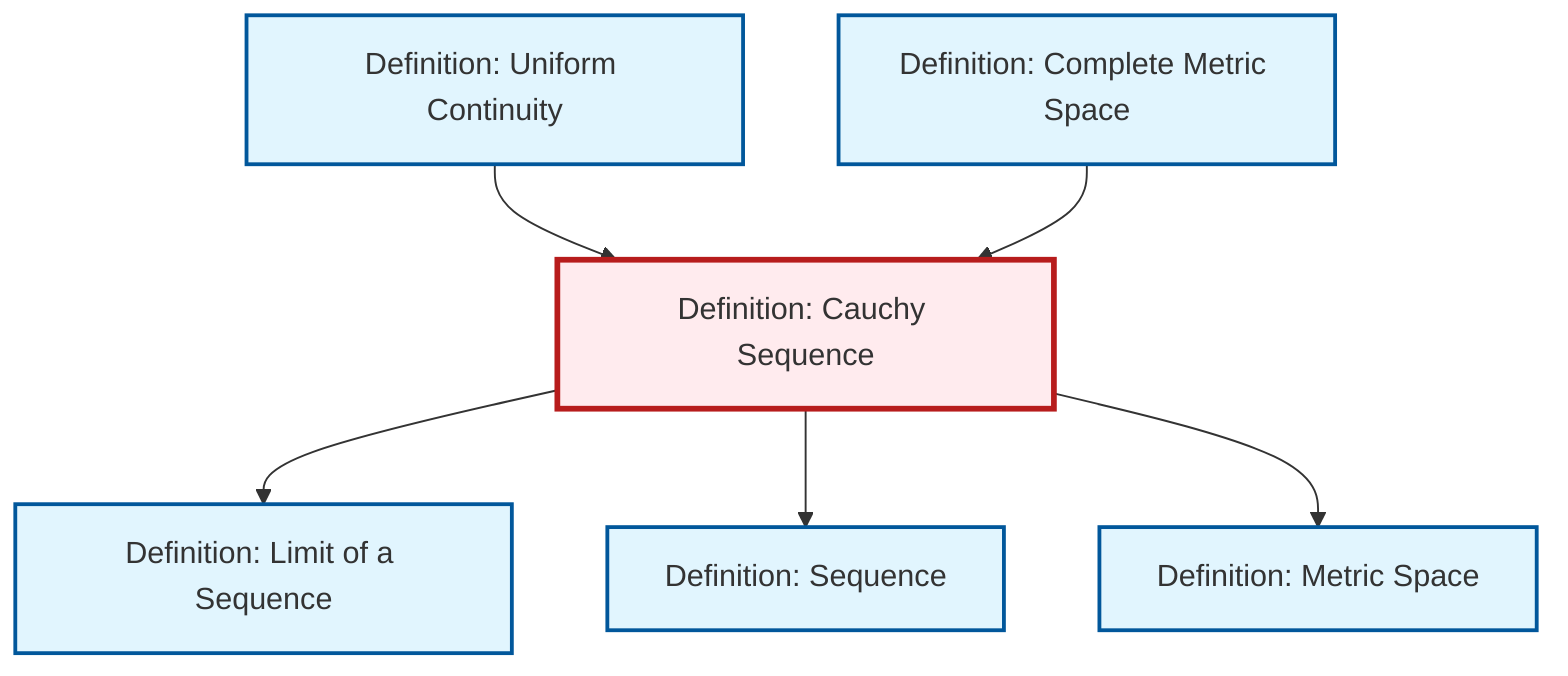 graph TD
    classDef definition fill:#e1f5fe,stroke:#01579b,stroke-width:2px
    classDef theorem fill:#f3e5f5,stroke:#4a148c,stroke-width:2px
    classDef axiom fill:#fff3e0,stroke:#e65100,stroke-width:2px
    classDef example fill:#e8f5e9,stroke:#1b5e20,stroke-width:2px
    classDef current fill:#ffebee,stroke:#b71c1c,stroke-width:3px
    def-complete-metric-space["Definition: Complete Metric Space"]:::definition
    def-uniform-continuity["Definition: Uniform Continuity"]:::definition
    def-metric-space["Definition: Metric Space"]:::definition
    def-cauchy-sequence["Definition: Cauchy Sequence"]:::definition
    def-sequence["Definition: Sequence"]:::definition
    def-limit["Definition: Limit of a Sequence"]:::definition
    def-uniform-continuity --> def-cauchy-sequence
    def-complete-metric-space --> def-cauchy-sequence
    def-cauchy-sequence --> def-limit
    def-cauchy-sequence --> def-sequence
    def-cauchy-sequence --> def-metric-space
    class def-cauchy-sequence current